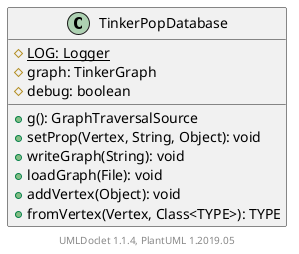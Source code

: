 @startuml

    class TinkerPopDatabase [[TinkerPopDatabase.html]] {
        {static} #LOG: Logger
        #graph: TinkerGraph
        #debug: boolean
        +g(): GraphTraversalSource
        +setProp(Vertex, String, Object): void
        +writeGraph(String): void
        +loadGraph(File): void
        +addVertex(Object): void
        +fromVertex(Vertex, Class<TYPE>): TYPE
    }


    center footer UMLDoclet 1.1.4, PlantUML 1.2019.05
@enduml
